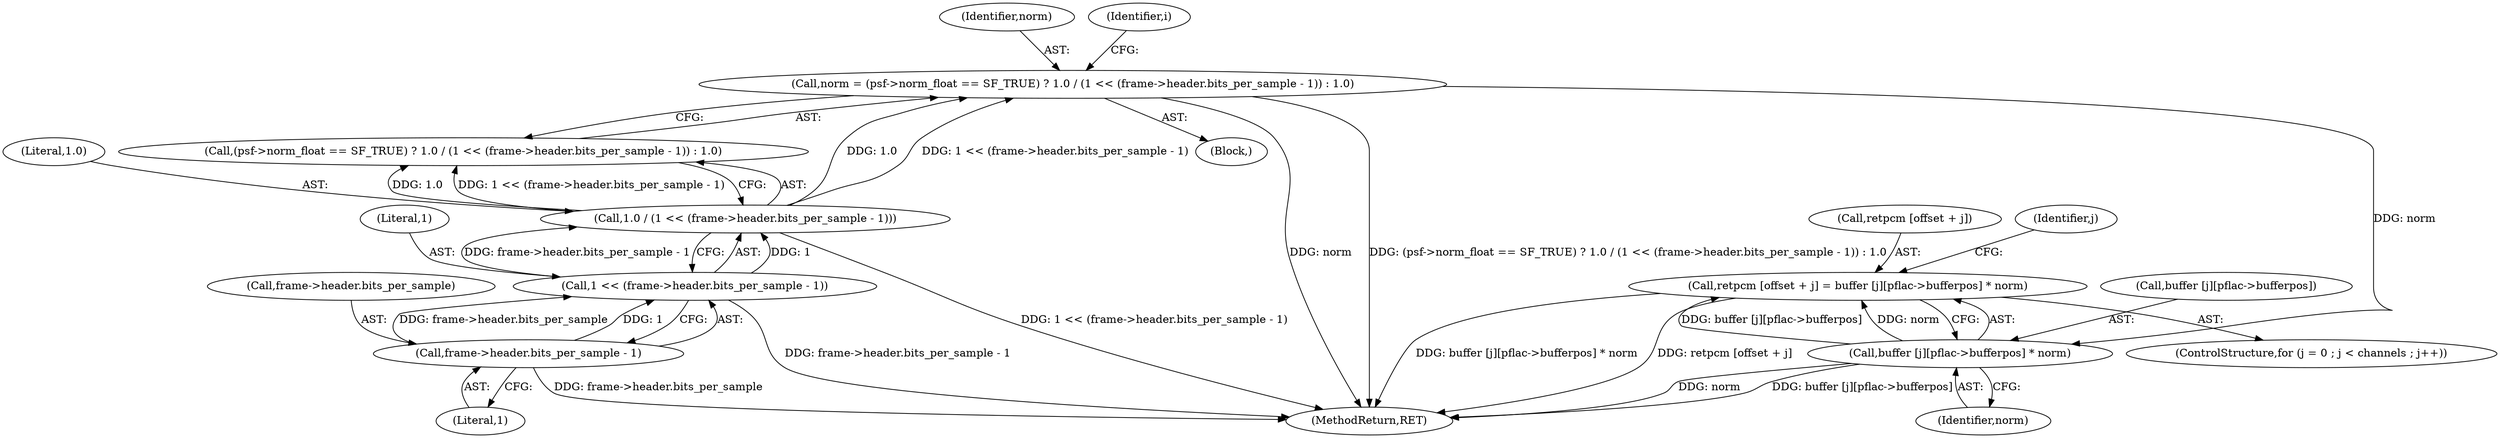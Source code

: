 digraph "0_libsndfile_60b234301adf258786d8b90be5c1d437fc8799e0@array" {
"1000656" [label="(Call,retpcm [offset + j] = buffer [j][pflac->bufferpos] * norm)"];
"1000662" [label="(Call,buffer [j][pflac->bufferpos] * norm)"];
"1000582" [label="(Call,norm = (psf->norm_float == SF_TRUE) ? 1.0 / (1 << (frame->header.bits_per_sample - 1)) : 1.0)"];
"1000590" [label="(Call,1.0 / (1 << (frame->header.bits_per_sample - 1)))"];
"1000592" [label="(Call,1 << (frame->header.bits_per_sample - 1))"];
"1000594" [label="(Call,frame->header.bits_per_sample - 1)"];
"1000583" [label="(Identifier,norm)"];
"1000670" [label="(Identifier,norm)"];
"1000657" [label="(Call,retpcm [offset + j])"];
"1000604" [label="(Identifier,i)"];
"1000590" [label="(Call,1.0 / (1 << (frame->header.bits_per_sample - 1)))"];
"1000656" [label="(Call,retpcm [offset + j] = buffer [j][pflac->bufferpos] * norm)"];
"1000582" [label="(Call,norm = (psf->norm_float == SF_TRUE) ? 1.0 / (1 << (frame->header.bits_per_sample - 1)) : 1.0)"];
"1000655" [label="(Identifier,j)"];
"1000808" [label="(MethodReturn,RET)"];
"1000663" [label="(Call,buffer [j][pflac->bufferpos])"];
"1000662" [label="(Call,buffer [j][pflac->bufferpos] * norm)"];
"1000572" [label="(Block,)"];
"1000594" [label="(Call,frame->header.bits_per_sample - 1)"];
"1000600" [label="(Literal,1)"];
"1000584" [label="(Call,(psf->norm_float == SF_TRUE) ? 1.0 / (1 << (frame->header.bits_per_sample - 1)) : 1.0)"];
"1000591" [label="(Literal,1.0)"];
"1000647" [label="(ControlStructure,for (j = 0 ; j < channels ; j++))"];
"1000592" [label="(Call,1 << (frame->header.bits_per_sample - 1))"];
"1000595" [label="(Call,frame->header.bits_per_sample)"];
"1000593" [label="(Literal,1)"];
"1000656" -> "1000647"  [label="AST: "];
"1000656" -> "1000662"  [label="CFG: "];
"1000657" -> "1000656"  [label="AST: "];
"1000662" -> "1000656"  [label="AST: "];
"1000655" -> "1000656"  [label="CFG: "];
"1000656" -> "1000808"  [label="DDG: buffer [j][pflac->bufferpos] * norm"];
"1000656" -> "1000808"  [label="DDG: retpcm [offset + j]"];
"1000662" -> "1000656"  [label="DDG: buffer [j][pflac->bufferpos]"];
"1000662" -> "1000656"  [label="DDG: norm"];
"1000662" -> "1000670"  [label="CFG: "];
"1000663" -> "1000662"  [label="AST: "];
"1000670" -> "1000662"  [label="AST: "];
"1000662" -> "1000808"  [label="DDG: buffer [j][pflac->bufferpos]"];
"1000662" -> "1000808"  [label="DDG: norm"];
"1000582" -> "1000662"  [label="DDG: norm"];
"1000582" -> "1000572"  [label="AST: "];
"1000582" -> "1000584"  [label="CFG: "];
"1000583" -> "1000582"  [label="AST: "];
"1000584" -> "1000582"  [label="AST: "];
"1000604" -> "1000582"  [label="CFG: "];
"1000582" -> "1000808"  [label="DDG: norm"];
"1000582" -> "1000808"  [label="DDG: (psf->norm_float == SF_TRUE) ? 1.0 / (1 << (frame->header.bits_per_sample - 1)) : 1.0"];
"1000590" -> "1000582"  [label="DDG: 1.0"];
"1000590" -> "1000582"  [label="DDG: 1 << (frame->header.bits_per_sample - 1)"];
"1000590" -> "1000584"  [label="AST: "];
"1000590" -> "1000592"  [label="CFG: "];
"1000591" -> "1000590"  [label="AST: "];
"1000592" -> "1000590"  [label="AST: "];
"1000584" -> "1000590"  [label="CFG: "];
"1000590" -> "1000808"  [label="DDG: 1 << (frame->header.bits_per_sample - 1)"];
"1000590" -> "1000584"  [label="DDG: 1.0"];
"1000590" -> "1000584"  [label="DDG: 1 << (frame->header.bits_per_sample - 1)"];
"1000592" -> "1000590"  [label="DDG: 1"];
"1000592" -> "1000590"  [label="DDG: frame->header.bits_per_sample - 1"];
"1000592" -> "1000594"  [label="CFG: "];
"1000593" -> "1000592"  [label="AST: "];
"1000594" -> "1000592"  [label="AST: "];
"1000592" -> "1000808"  [label="DDG: frame->header.bits_per_sample - 1"];
"1000594" -> "1000592"  [label="DDG: frame->header.bits_per_sample"];
"1000594" -> "1000592"  [label="DDG: 1"];
"1000594" -> "1000600"  [label="CFG: "];
"1000595" -> "1000594"  [label="AST: "];
"1000600" -> "1000594"  [label="AST: "];
"1000594" -> "1000808"  [label="DDG: frame->header.bits_per_sample"];
}
